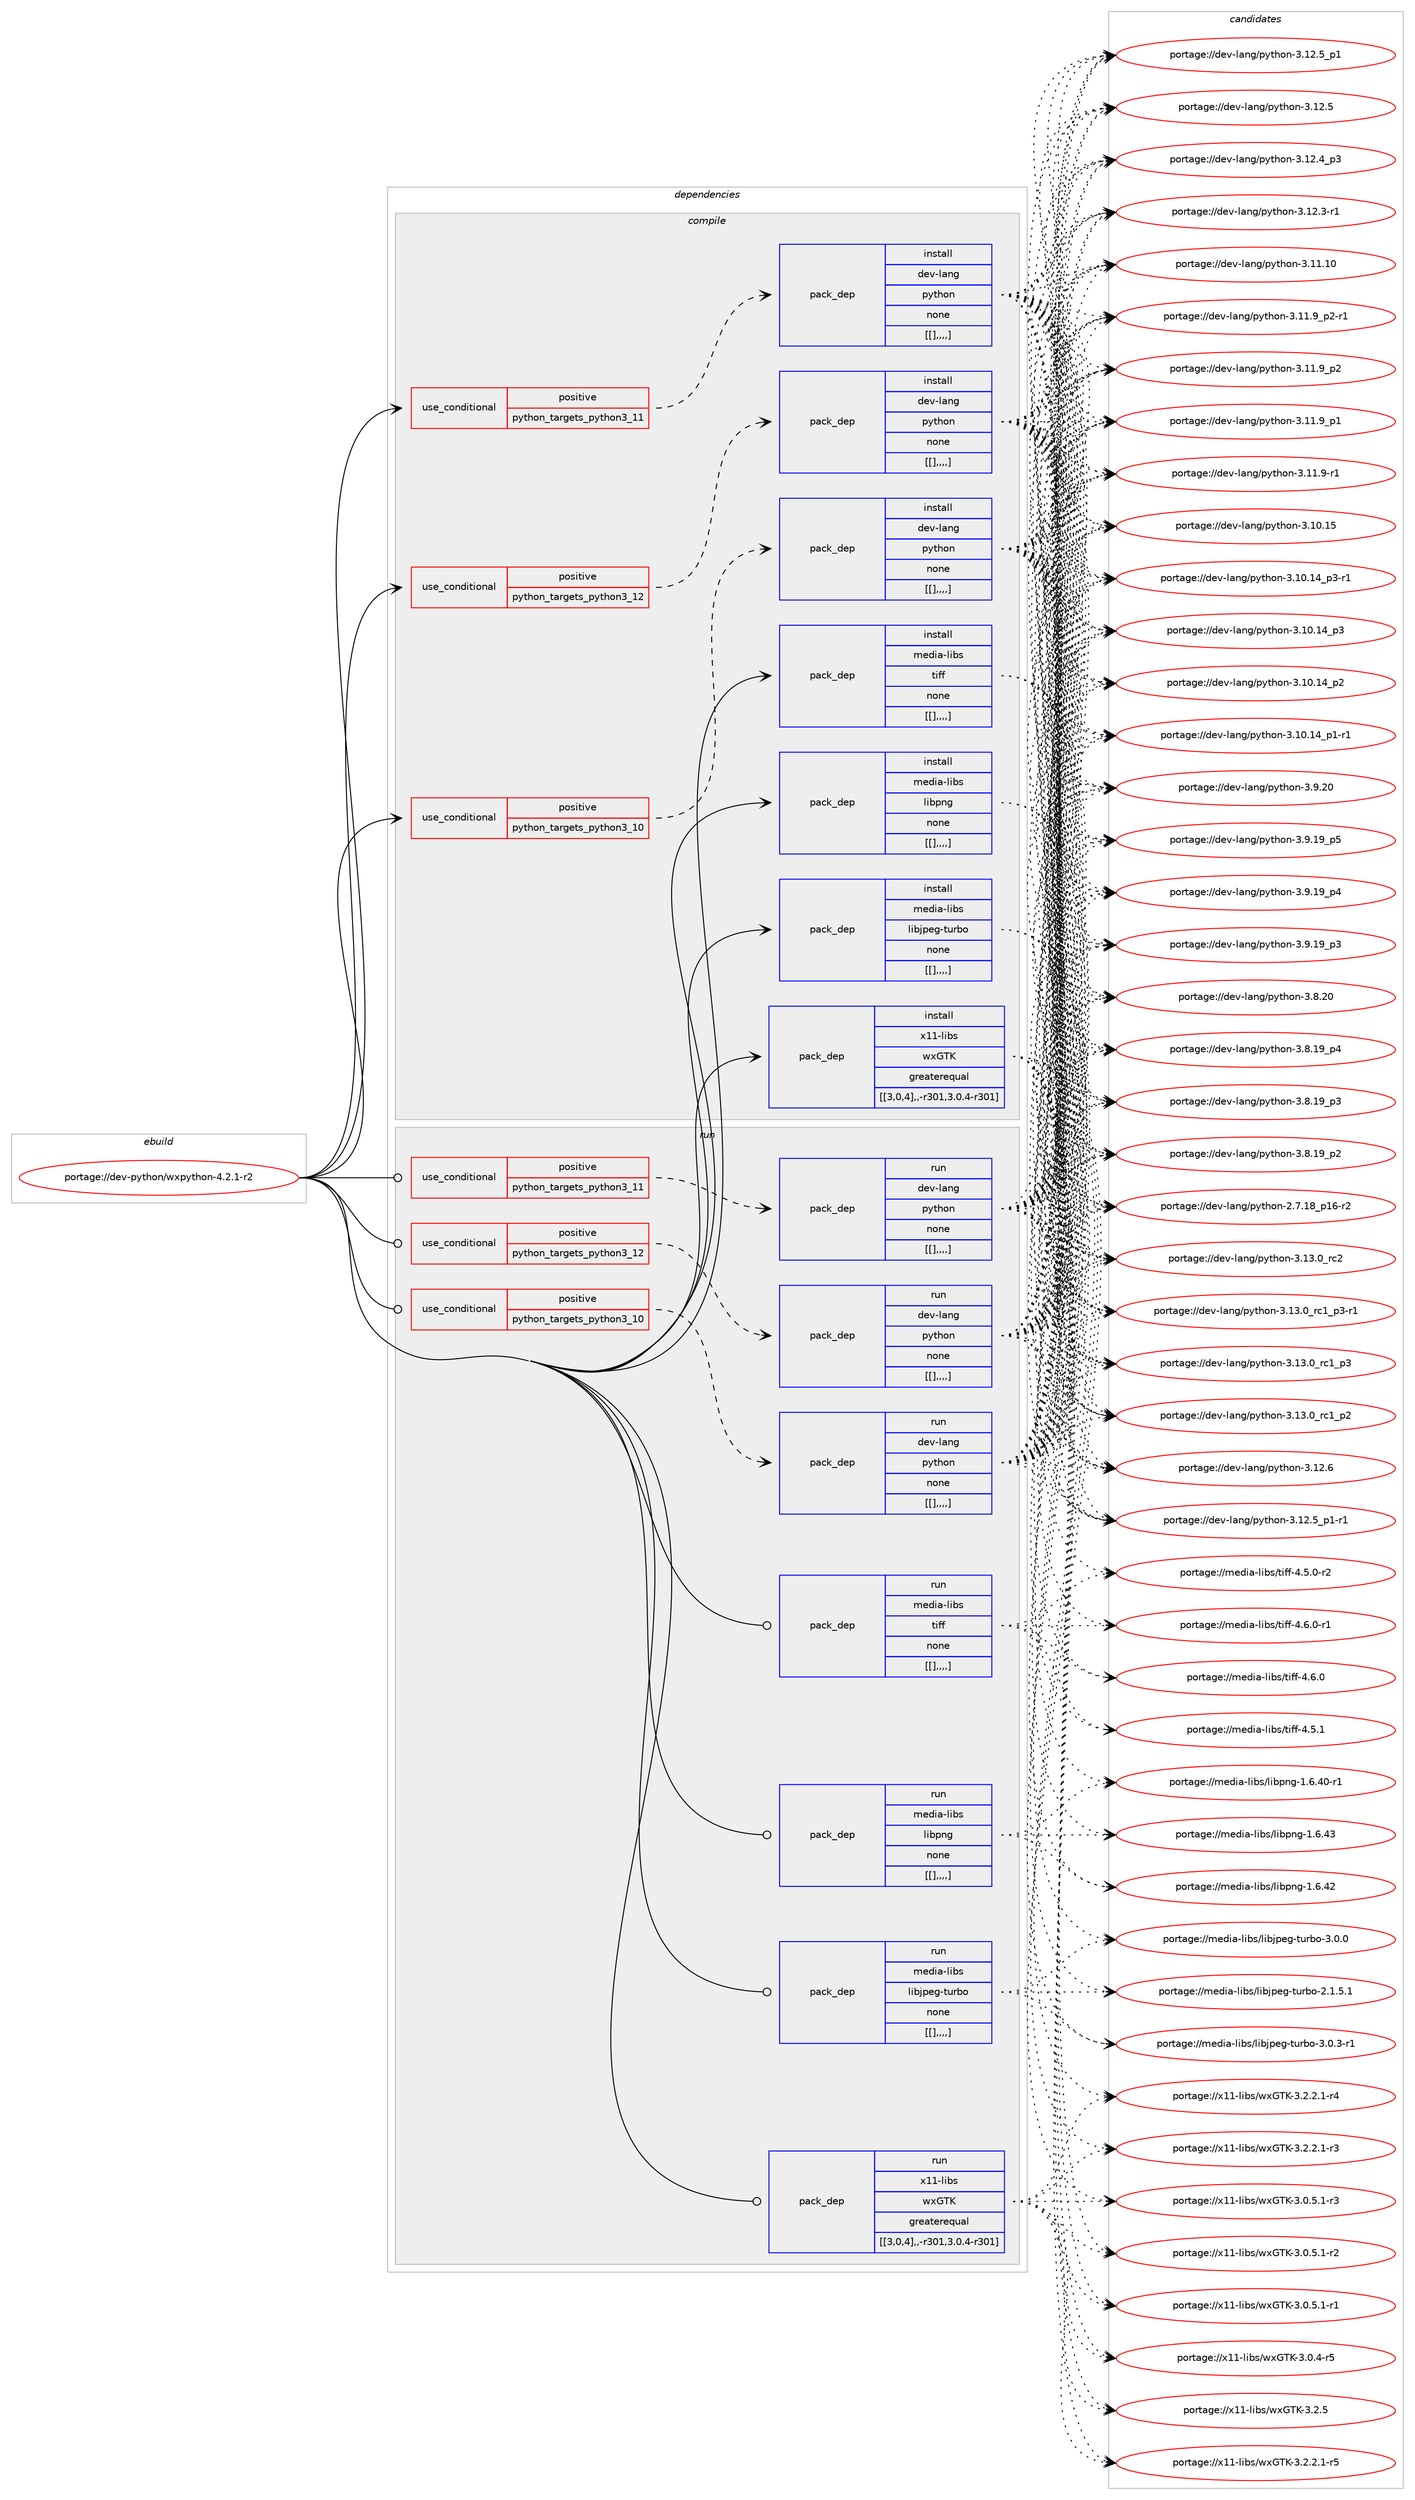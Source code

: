 digraph prolog {

# *************
# Graph options
# *************

newrank=true;
concentrate=true;
compound=true;
graph [rankdir=LR,fontname=Helvetica,fontsize=10,ranksep=1.5];#, ranksep=2.5, nodesep=0.2];
edge  [arrowhead=vee];
node  [fontname=Helvetica,fontsize=10];

# **********
# The ebuild
# **********

subgraph cluster_leftcol {
color=gray;
label=<<i>ebuild</i>>;
id [label="portage://dev-python/wxpython-4.2.1-r2", color=red, width=4, href="../dev-python/wxpython-4.2.1-r2.svg"];
}

# ****************
# The dependencies
# ****************

subgraph cluster_midcol {
color=gray;
label=<<i>dependencies</i>>;
subgraph cluster_compile {
fillcolor="#eeeeee";
style=filled;
label=<<i>compile</i>>;
subgraph cond42341 {
dependency169881 [label=<<TABLE BORDER="0" CELLBORDER="1" CELLSPACING="0" CELLPADDING="4"><TR><TD ROWSPAN="3" CELLPADDING="10">use_conditional</TD></TR><TR><TD>positive</TD></TR><TR><TD>python_targets_python3_10</TD></TR></TABLE>>, shape=none, color=red];
subgraph pack126274 {
dependency169882 [label=<<TABLE BORDER="0" CELLBORDER="1" CELLSPACING="0" CELLPADDING="4" WIDTH="220"><TR><TD ROWSPAN="6" CELLPADDING="30">pack_dep</TD></TR><TR><TD WIDTH="110">install</TD></TR><TR><TD>dev-lang</TD></TR><TR><TD>python</TD></TR><TR><TD>none</TD></TR><TR><TD>[[],,,,]</TD></TR></TABLE>>, shape=none, color=blue];
}
dependency169881:e -> dependency169882:w [weight=20,style="dashed",arrowhead="vee"];
}
id:e -> dependency169881:w [weight=20,style="solid",arrowhead="vee"];
subgraph cond42342 {
dependency169883 [label=<<TABLE BORDER="0" CELLBORDER="1" CELLSPACING="0" CELLPADDING="4"><TR><TD ROWSPAN="3" CELLPADDING="10">use_conditional</TD></TR><TR><TD>positive</TD></TR><TR><TD>python_targets_python3_11</TD></TR></TABLE>>, shape=none, color=red];
subgraph pack126275 {
dependency169884 [label=<<TABLE BORDER="0" CELLBORDER="1" CELLSPACING="0" CELLPADDING="4" WIDTH="220"><TR><TD ROWSPAN="6" CELLPADDING="30">pack_dep</TD></TR><TR><TD WIDTH="110">install</TD></TR><TR><TD>dev-lang</TD></TR><TR><TD>python</TD></TR><TR><TD>none</TD></TR><TR><TD>[[],,,,]</TD></TR></TABLE>>, shape=none, color=blue];
}
dependency169883:e -> dependency169884:w [weight=20,style="dashed",arrowhead="vee"];
}
id:e -> dependency169883:w [weight=20,style="solid",arrowhead="vee"];
subgraph cond42343 {
dependency169885 [label=<<TABLE BORDER="0" CELLBORDER="1" CELLSPACING="0" CELLPADDING="4"><TR><TD ROWSPAN="3" CELLPADDING="10">use_conditional</TD></TR><TR><TD>positive</TD></TR><TR><TD>python_targets_python3_12</TD></TR></TABLE>>, shape=none, color=red];
subgraph pack126276 {
dependency169886 [label=<<TABLE BORDER="0" CELLBORDER="1" CELLSPACING="0" CELLPADDING="4" WIDTH="220"><TR><TD ROWSPAN="6" CELLPADDING="30">pack_dep</TD></TR><TR><TD WIDTH="110">install</TD></TR><TR><TD>dev-lang</TD></TR><TR><TD>python</TD></TR><TR><TD>none</TD></TR><TR><TD>[[],,,,]</TD></TR></TABLE>>, shape=none, color=blue];
}
dependency169885:e -> dependency169886:w [weight=20,style="dashed",arrowhead="vee"];
}
id:e -> dependency169885:w [weight=20,style="solid",arrowhead="vee"];
subgraph pack126277 {
dependency169887 [label=<<TABLE BORDER="0" CELLBORDER="1" CELLSPACING="0" CELLPADDING="4" WIDTH="220"><TR><TD ROWSPAN="6" CELLPADDING="30">pack_dep</TD></TR><TR><TD WIDTH="110">install</TD></TR><TR><TD>media-libs</TD></TR><TR><TD>libjpeg-turbo</TD></TR><TR><TD>none</TD></TR><TR><TD>[[],,,,]</TD></TR></TABLE>>, shape=none, color=blue];
}
id:e -> dependency169887:w [weight=20,style="solid",arrowhead="vee"];
subgraph pack126278 {
dependency169888 [label=<<TABLE BORDER="0" CELLBORDER="1" CELLSPACING="0" CELLPADDING="4" WIDTH="220"><TR><TD ROWSPAN="6" CELLPADDING="30">pack_dep</TD></TR><TR><TD WIDTH="110">install</TD></TR><TR><TD>media-libs</TD></TR><TR><TD>libpng</TD></TR><TR><TD>none</TD></TR><TR><TD>[[],,,,]</TD></TR></TABLE>>, shape=none, color=blue];
}
id:e -> dependency169888:w [weight=20,style="solid",arrowhead="vee"];
subgraph pack126279 {
dependency169889 [label=<<TABLE BORDER="0" CELLBORDER="1" CELLSPACING="0" CELLPADDING="4" WIDTH="220"><TR><TD ROWSPAN="6" CELLPADDING="30">pack_dep</TD></TR><TR><TD WIDTH="110">install</TD></TR><TR><TD>media-libs</TD></TR><TR><TD>tiff</TD></TR><TR><TD>none</TD></TR><TR><TD>[[],,,,]</TD></TR></TABLE>>, shape=none, color=blue];
}
id:e -> dependency169889:w [weight=20,style="solid",arrowhead="vee"];
subgraph pack126280 {
dependency169890 [label=<<TABLE BORDER="0" CELLBORDER="1" CELLSPACING="0" CELLPADDING="4" WIDTH="220"><TR><TD ROWSPAN="6" CELLPADDING="30">pack_dep</TD></TR><TR><TD WIDTH="110">install</TD></TR><TR><TD>x11-libs</TD></TR><TR><TD>wxGTK</TD></TR><TR><TD>greaterequal</TD></TR><TR><TD>[[3,0,4],,-r301,3.0.4-r301]</TD></TR></TABLE>>, shape=none, color=blue];
}
id:e -> dependency169890:w [weight=20,style="solid",arrowhead="vee"];
}
subgraph cluster_compileandrun {
fillcolor="#eeeeee";
style=filled;
label=<<i>compile and run</i>>;
}
subgraph cluster_run {
fillcolor="#eeeeee";
style=filled;
label=<<i>run</i>>;
subgraph cond42344 {
dependency169891 [label=<<TABLE BORDER="0" CELLBORDER="1" CELLSPACING="0" CELLPADDING="4"><TR><TD ROWSPAN="3" CELLPADDING="10">use_conditional</TD></TR><TR><TD>positive</TD></TR><TR><TD>python_targets_python3_10</TD></TR></TABLE>>, shape=none, color=red];
subgraph pack126281 {
dependency169892 [label=<<TABLE BORDER="0" CELLBORDER="1" CELLSPACING="0" CELLPADDING="4" WIDTH="220"><TR><TD ROWSPAN="6" CELLPADDING="30">pack_dep</TD></TR><TR><TD WIDTH="110">run</TD></TR><TR><TD>dev-lang</TD></TR><TR><TD>python</TD></TR><TR><TD>none</TD></TR><TR><TD>[[],,,,]</TD></TR></TABLE>>, shape=none, color=blue];
}
dependency169891:e -> dependency169892:w [weight=20,style="dashed",arrowhead="vee"];
}
id:e -> dependency169891:w [weight=20,style="solid",arrowhead="odot"];
subgraph cond42345 {
dependency169893 [label=<<TABLE BORDER="0" CELLBORDER="1" CELLSPACING="0" CELLPADDING="4"><TR><TD ROWSPAN="3" CELLPADDING="10">use_conditional</TD></TR><TR><TD>positive</TD></TR><TR><TD>python_targets_python3_11</TD></TR></TABLE>>, shape=none, color=red];
subgraph pack126282 {
dependency169894 [label=<<TABLE BORDER="0" CELLBORDER="1" CELLSPACING="0" CELLPADDING="4" WIDTH="220"><TR><TD ROWSPAN="6" CELLPADDING="30">pack_dep</TD></TR><TR><TD WIDTH="110">run</TD></TR><TR><TD>dev-lang</TD></TR><TR><TD>python</TD></TR><TR><TD>none</TD></TR><TR><TD>[[],,,,]</TD></TR></TABLE>>, shape=none, color=blue];
}
dependency169893:e -> dependency169894:w [weight=20,style="dashed",arrowhead="vee"];
}
id:e -> dependency169893:w [weight=20,style="solid",arrowhead="odot"];
subgraph cond42346 {
dependency169895 [label=<<TABLE BORDER="0" CELLBORDER="1" CELLSPACING="0" CELLPADDING="4"><TR><TD ROWSPAN="3" CELLPADDING="10">use_conditional</TD></TR><TR><TD>positive</TD></TR><TR><TD>python_targets_python3_12</TD></TR></TABLE>>, shape=none, color=red];
subgraph pack126283 {
dependency169896 [label=<<TABLE BORDER="0" CELLBORDER="1" CELLSPACING="0" CELLPADDING="4" WIDTH="220"><TR><TD ROWSPAN="6" CELLPADDING="30">pack_dep</TD></TR><TR><TD WIDTH="110">run</TD></TR><TR><TD>dev-lang</TD></TR><TR><TD>python</TD></TR><TR><TD>none</TD></TR><TR><TD>[[],,,,]</TD></TR></TABLE>>, shape=none, color=blue];
}
dependency169895:e -> dependency169896:w [weight=20,style="dashed",arrowhead="vee"];
}
id:e -> dependency169895:w [weight=20,style="solid",arrowhead="odot"];
subgraph pack126284 {
dependency169897 [label=<<TABLE BORDER="0" CELLBORDER="1" CELLSPACING="0" CELLPADDING="4" WIDTH="220"><TR><TD ROWSPAN="6" CELLPADDING="30">pack_dep</TD></TR><TR><TD WIDTH="110">run</TD></TR><TR><TD>media-libs</TD></TR><TR><TD>libjpeg-turbo</TD></TR><TR><TD>none</TD></TR><TR><TD>[[],,,,]</TD></TR></TABLE>>, shape=none, color=blue];
}
id:e -> dependency169897:w [weight=20,style="solid",arrowhead="odot"];
subgraph pack126285 {
dependency169898 [label=<<TABLE BORDER="0" CELLBORDER="1" CELLSPACING="0" CELLPADDING="4" WIDTH="220"><TR><TD ROWSPAN="6" CELLPADDING="30">pack_dep</TD></TR><TR><TD WIDTH="110">run</TD></TR><TR><TD>media-libs</TD></TR><TR><TD>libpng</TD></TR><TR><TD>none</TD></TR><TR><TD>[[],,,,]</TD></TR></TABLE>>, shape=none, color=blue];
}
id:e -> dependency169898:w [weight=20,style="solid",arrowhead="odot"];
subgraph pack126286 {
dependency169899 [label=<<TABLE BORDER="0" CELLBORDER="1" CELLSPACING="0" CELLPADDING="4" WIDTH="220"><TR><TD ROWSPAN="6" CELLPADDING="30">pack_dep</TD></TR><TR><TD WIDTH="110">run</TD></TR><TR><TD>media-libs</TD></TR><TR><TD>tiff</TD></TR><TR><TD>none</TD></TR><TR><TD>[[],,,,]</TD></TR></TABLE>>, shape=none, color=blue];
}
id:e -> dependency169899:w [weight=20,style="solid",arrowhead="odot"];
subgraph pack126287 {
dependency169900 [label=<<TABLE BORDER="0" CELLBORDER="1" CELLSPACING="0" CELLPADDING="4" WIDTH="220"><TR><TD ROWSPAN="6" CELLPADDING="30">pack_dep</TD></TR><TR><TD WIDTH="110">run</TD></TR><TR><TD>x11-libs</TD></TR><TR><TD>wxGTK</TD></TR><TR><TD>greaterequal</TD></TR><TR><TD>[[3,0,4],,-r301,3.0.4-r301]</TD></TR></TABLE>>, shape=none, color=blue];
}
id:e -> dependency169900:w [weight=20,style="solid",arrowhead="odot"];
}
}

# **************
# The candidates
# **************

subgraph cluster_choices {
rank=same;
color=gray;
label=<<i>candidates</i>>;

subgraph choice126274 {
color=black;
nodesep=1;
choice10010111845108971101034711212111610411111045514649514648951149950 [label="portage://dev-lang/python-3.13.0_rc2", color=red, width=4,href="../dev-lang/python-3.13.0_rc2.svg"];
choice1001011184510897110103471121211161041111104551464951464895114994995112514511449 [label="portage://dev-lang/python-3.13.0_rc1_p3-r1", color=red, width=4,href="../dev-lang/python-3.13.0_rc1_p3-r1.svg"];
choice100101118451089711010347112121116104111110455146495146489511499499511251 [label="portage://dev-lang/python-3.13.0_rc1_p3", color=red, width=4,href="../dev-lang/python-3.13.0_rc1_p3.svg"];
choice100101118451089711010347112121116104111110455146495146489511499499511250 [label="portage://dev-lang/python-3.13.0_rc1_p2", color=red, width=4,href="../dev-lang/python-3.13.0_rc1_p2.svg"];
choice10010111845108971101034711212111610411111045514649504654 [label="portage://dev-lang/python-3.12.6", color=red, width=4,href="../dev-lang/python-3.12.6.svg"];
choice1001011184510897110103471121211161041111104551464950465395112494511449 [label="portage://dev-lang/python-3.12.5_p1-r1", color=red, width=4,href="../dev-lang/python-3.12.5_p1-r1.svg"];
choice100101118451089711010347112121116104111110455146495046539511249 [label="portage://dev-lang/python-3.12.5_p1", color=red, width=4,href="../dev-lang/python-3.12.5_p1.svg"];
choice10010111845108971101034711212111610411111045514649504653 [label="portage://dev-lang/python-3.12.5", color=red, width=4,href="../dev-lang/python-3.12.5.svg"];
choice100101118451089711010347112121116104111110455146495046529511251 [label="portage://dev-lang/python-3.12.4_p3", color=red, width=4,href="../dev-lang/python-3.12.4_p3.svg"];
choice100101118451089711010347112121116104111110455146495046514511449 [label="portage://dev-lang/python-3.12.3-r1", color=red, width=4,href="../dev-lang/python-3.12.3-r1.svg"];
choice1001011184510897110103471121211161041111104551464949464948 [label="portage://dev-lang/python-3.11.10", color=red, width=4,href="../dev-lang/python-3.11.10.svg"];
choice1001011184510897110103471121211161041111104551464949465795112504511449 [label="portage://dev-lang/python-3.11.9_p2-r1", color=red, width=4,href="../dev-lang/python-3.11.9_p2-r1.svg"];
choice100101118451089711010347112121116104111110455146494946579511250 [label="portage://dev-lang/python-3.11.9_p2", color=red, width=4,href="../dev-lang/python-3.11.9_p2.svg"];
choice100101118451089711010347112121116104111110455146494946579511249 [label="portage://dev-lang/python-3.11.9_p1", color=red, width=4,href="../dev-lang/python-3.11.9_p1.svg"];
choice100101118451089711010347112121116104111110455146494946574511449 [label="portage://dev-lang/python-3.11.9-r1", color=red, width=4,href="../dev-lang/python-3.11.9-r1.svg"];
choice1001011184510897110103471121211161041111104551464948464953 [label="portage://dev-lang/python-3.10.15", color=red, width=4,href="../dev-lang/python-3.10.15.svg"];
choice100101118451089711010347112121116104111110455146494846495295112514511449 [label="portage://dev-lang/python-3.10.14_p3-r1", color=red, width=4,href="../dev-lang/python-3.10.14_p3-r1.svg"];
choice10010111845108971101034711212111610411111045514649484649529511251 [label="portage://dev-lang/python-3.10.14_p3", color=red, width=4,href="../dev-lang/python-3.10.14_p3.svg"];
choice10010111845108971101034711212111610411111045514649484649529511250 [label="portage://dev-lang/python-3.10.14_p2", color=red, width=4,href="../dev-lang/python-3.10.14_p2.svg"];
choice100101118451089711010347112121116104111110455146494846495295112494511449 [label="portage://dev-lang/python-3.10.14_p1-r1", color=red, width=4,href="../dev-lang/python-3.10.14_p1-r1.svg"];
choice10010111845108971101034711212111610411111045514657465048 [label="portage://dev-lang/python-3.9.20", color=red, width=4,href="../dev-lang/python-3.9.20.svg"];
choice100101118451089711010347112121116104111110455146574649579511253 [label="portage://dev-lang/python-3.9.19_p5", color=red, width=4,href="../dev-lang/python-3.9.19_p5.svg"];
choice100101118451089711010347112121116104111110455146574649579511252 [label="portage://dev-lang/python-3.9.19_p4", color=red, width=4,href="../dev-lang/python-3.9.19_p4.svg"];
choice100101118451089711010347112121116104111110455146574649579511251 [label="portage://dev-lang/python-3.9.19_p3", color=red, width=4,href="../dev-lang/python-3.9.19_p3.svg"];
choice10010111845108971101034711212111610411111045514656465048 [label="portage://dev-lang/python-3.8.20", color=red, width=4,href="../dev-lang/python-3.8.20.svg"];
choice100101118451089711010347112121116104111110455146564649579511252 [label="portage://dev-lang/python-3.8.19_p4", color=red, width=4,href="../dev-lang/python-3.8.19_p4.svg"];
choice100101118451089711010347112121116104111110455146564649579511251 [label="portage://dev-lang/python-3.8.19_p3", color=red, width=4,href="../dev-lang/python-3.8.19_p3.svg"];
choice100101118451089711010347112121116104111110455146564649579511250 [label="portage://dev-lang/python-3.8.19_p2", color=red, width=4,href="../dev-lang/python-3.8.19_p2.svg"];
choice100101118451089711010347112121116104111110455046554649569511249544511450 [label="portage://dev-lang/python-2.7.18_p16-r2", color=red, width=4,href="../dev-lang/python-2.7.18_p16-r2.svg"];
dependency169882:e -> choice10010111845108971101034711212111610411111045514649514648951149950:w [style=dotted,weight="100"];
dependency169882:e -> choice1001011184510897110103471121211161041111104551464951464895114994995112514511449:w [style=dotted,weight="100"];
dependency169882:e -> choice100101118451089711010347112121116104111110455146495146489511499499511251:w [style=dotted,weight="100"];
dependency169882:e -> choice100101118451089711010347112121116104111110455146495146489511499499511250:w [style=dotted,weight="100"];
dependency169882:e -> choice10010111845108971101034711212111610411111045514649504654:w [style=dotted,weight="100"];
dependency169882:e -> choice1001011184510897110103471121211161041111104551464950465395112494511449:w [style=dotted,weight="100"];
dependency169882:e -> choice100101118451089711010347112121116104111110455146495046539511249:w [style=dotted,weight="100"];
dependency169882:e -> choice10010111845108971101034711212111610411111045514649504653:w [style=dotted,weight="100"];
dependency169882:e -> choice100101118451089711010347112121116104111110455146495046529511251:w [style=dotted,weight="100"];
dependency169882:e -> choice100101118451089711010347112121116104111110455146495046514511449:w [style=dotted,weight="100"];
dependency169882:e -> choice1001011184510897110103471121211161041111104551464949464948:w [style=dotted,weight="100"];
dependency169882:e -> choice1001011184510897110103471121211161041111104551464949465795112504511449:w [style=dotted,weight="100"];
dependency169882:e -> choice100101118451089711010347112121116104111110455146494946579511250:w [style=dotted,weight="100"];
dependency169882:e -> choice100101118451089711010347112121116104111110455146494946579511249:w [style=dotted,weight="100"];
dependency169882:e -> choice100101118451089711010347112121116104111110455146494946574511449:w [style=dotted,weight="100"];
dependency169882:e -> choice1001011184510897110103471121211161041111104551464948464953:w [style=dotted,weight="100"];
dependency169882:e -> choice100101118451089711010347112121116104111110455146494846495295112514511449:w [style=dotted,weight="100"];
dependency169882:e -> choice10010111845108971101034711212111610411111045514649484649529511251:w [style=dotted,weight="100"];
dependency169882:e -> choice10010111845108971101034711212111610411111045514649484649529511250:w [style=dotted,weight="100"];
dependency169882:e -> choice100101118451089711010347112121116104111110455146494846495295112494511449:w [style=dotted,weight="100"];
dependency169882:e -> choice10010111845108971101034711212111610411111045514657465048:w [style=dotted,weight="100"];
dependency169882:e -> choice100101118451089711010347112121116104111110455146574649579511253:w [style=dotted,weight="100"];
dependency169882:e -> choice100101118451089711010347112121116104111110455146574649579511252:w [style=dotted,weight="100"];
dependency169882:e -> choice100101118451089711010347112121116104111110455146574649579511251:w [style=dotted,weight="100"];
dependency169882:e -> choice10010111845108971101034711212111610411111045514656465048:w [style=dotted,weight="100"];
dependency169882:e -> choice100101118451089711010347112121116104111110455146564649579511252:w [style=dotted,weight="100"];
dependency169882:e -> choice100101118451089711010347112121116104111110455146564649579511251:w [style=dotted,weight="100"];
dependency169882:e -> choice100101118451089711010347112121116104111110455146564649579511250:w [style=dotted,weight="100"];
dependency169882:e -> choice100101118451089711010347112121116104111110455046554649569511249544511450:w [style=dotted,weight="100"];
}
subgraph choice126275 {
color=black;
nodesep=1;
choice10010111845108971101034711212111610411111045514649514648951149950 [label="portage://dev-lang/python-3.13.0_rc2", color=red, width=4,href="../dev-lang/python-3.13.0_rc2.svg"];
choice1001011184510897110103471121211161041111104551464951464895114994995112514511449 [label="portage://dev-lang/python-3.13.0_rc1_p3-r1", color=red, width=4,href="../dev-lang/python-3.13.0_rc1_p3-r1.svg"];
choice100101118451089711010347112121116104111110455146495146489511499499511251 [label="portage://dev-lang/python-3.13.0_rc1_p3", color=red, width=4,href="../dev-lang/python-3.13.0_rc1_p3.svg"];
choice100101118451089711010347112121116104111110455146495146489511499499511250 [label="portage://dev-lang/python-3.13.0_rc1_p2", color=red, width=4,href="../dev-lang/python-3.13.0_rc1_p2.svg"];
choice10010111845108971101034711212111610411111045514649504654 [label="portage://dev-lang/python-3.12.6", color=red, width=4,href="../dev-lang/python-3.12.6.svg"];
choice1001011184510897110103471121211161041111104551464950465395112494511449 [label="portage://dev-lang/python-3.12.5_p1-r1", color=red, width=4,href="../dev-lang/python-3.12.5_p1-r1.svg"];
choice100101118451089711010347112121116104111110455146495046539511249 [label="portage://dev-lang/python-3.12.5_p1", color=red, width=4,href="../dev-lang/python-3.12.5_p1.svg"];
choice10010111845108971101034711212111610411111045514649504653 [label="portage://dev-lang/python-3.12.5", color=red, width=4,href="../dev-lang/python-3.12.5.svg"];
choice100101118451089711010347112121116104111110455146495046529511251 [label="portage://dev-lang/python-3.12.4_p3", color=red, width=4,href="../dev-lang/python-3.12.4_p3.svg"];
choice100101118451089711010347112121116104111110455146495046514511449 [label="portage://dev-lang/python-3.12.3-r1", color=red, width=4,href="../dev-lang/python-3.12.3-r1.svg"];
choice1001011184510897110103471121211161041111104551464949464948 [label="portage://dev-lang/python-3.11.10", color=red, width=4,href="../dev-lang/python-3.11.10.svg"];
choice1001011184510897110103471121211161041111104551464949465795112504511449 [label="portage://dev-lang/python-3.11.9_p2-r1", color=red, width=4,href="../dev-lang/python-3.11.9_p2-r1.svg"];
choice100101118451089711010347112121116104111110455146494946579511250 [label="portage://dev-lang/python-3.11.9_p2", color=red, width=4,href="../dev-lang/python-3.11.9_p2.svg"];
choice100101118451089711010347112121116104111110455146494946579511249 [label="portage://dev-lang/python-3.11.9_p1", color=red, width=4,href="../dev-lang/python-3.11.9_p1.svg"];
choice100101118451089711010347112121116104111110455146494946574511449 [label="portage://dev-lang/python-3.11.9-r1", color=red, width=4,href="../dev-lang/python-3.11.9-r1.svg"];
choice1001011184510897110103471121211161041111104551464948464953 [label="portage://dev-lang/python-3.10.15", color=red, width=4,href="../dev-lang/python-3.10.15.svg"];
choice100101118451089711010347112121116104111110455146494846495295112514511449 [label="portage://dev-lang/python-3.10.14_p3-r1", color=red, width=4,href="../dev-lang/python-3.10.14_p3-r1.svg"];
choice10010111845108971101034711212111610411111045514649484649529511251 [label="portage://dev-lang/python-3.10.14_p3", color=red, width=4,href="../dev-lang/python-3.10.14_p3.svg"];
choice10010111845108971101034711212111610411111045514649484649529511250 [label="portage://dev-lang/python-3.10.14_p2", color=red, width=4,href="../dev-lang/python-3.10.14_p2.svg"];
choice100101118451089711010347112121116104111110455146494846495295112494511449 [label="portage://dev-lang/python-3.10.14_p1-r1", color=red, width=4,href="../dev-lang/python-3.10.14_p1-r1.svg"];
choice10010111845108971101034711212111610411111045514657465048 [label="portage://dev-lang/python-3.9.20", color=red, width=4,href="../dev-lang/python-3.9.20.svg"];
choice100101118451089711010347112121116104111110455146574649579511253 [label="portage://dev-lang/python-3.9.19_p5", color=red, width=4,href="../dev-lang/python-3.9.19_p5.svg"];
choice100101118451089711010347112121116104111110455146574649579511252 [label="portage://dev-lang/python-3.9.19_p4", color=red, width=4,href="../dev-lang/python-3.9.19_p4.svg"];
choice100101118451089711010347112121116104111110455146574649579511251 [label="portage://dev-lang/python-3.9.19_p3", color=red, width=4,href="../dev-lang/python-3.9.19_p3.svg"];
choice10010111845108971101034711212111610411111045514656465048 [label="portage://dev-lang/python-3.8.20", color=red, width=4,href="../dev-lang/python-3.8.20.svg"];
choice100101118451089711010347112121116104111110455146564649579511252 [label="portage://dev-lang/python-3.8.19_p4", color=red, width=4,href="../dev-lang/python-3.8.19_p4.svg"];
choice100101118451089711010347112121116104111110455146564649579511251 [label="portage://dev-lang/python-3.8.19_p3", color=red, width=4,href="../dev-lang/python-3.8.19_p3.svg"];
choice100101118451089711010347112121116104111110455146564649579511250 [label="portage://dev-lang/python-3.8.19_p2", color=red, width=4,href="../dev-lang/python-3.8.19_p2.svg"];
choice100101118451089711010347112121116104111110455046554649569511249544511450 [label="portage://dev-lang/python-2.7.18_p16-r2", color=red, width=4,href="../dev-lang/python-2.7.18_p16-r2.svg"];
dependency169884:e -> choice10010111845108971101034711212111610411111045514649514648951149950:w [style=dotted,weight="100"];
dependency169884:e -> choice1001011184510897110103471121211161041111104551464951464895114994995112514511449:w [style=dotted,weight="100"];
dependency169884:e -> choice100101118451089711010347112121116104111110455146495146489511499499511251:w [style=dotted,weight="100"];
dependency169884:e -> choice100101118451089711010347112121116104111110455146495146489511499499511250:w [style=dotted,weight="100"];
dependency169884:e -> choice10010111845108971101034711212111610411111045514649504654:w [style=dotted,weight="100"];
dependency169884:e -> choice1001011184510897110103471121211161041111104551464950465395112494511449:w [style=dotted,weight="100"];
dependency169884:e -> choice100101118451089711010347112121116104111110455146495046539511249:w [style=dotted,weight="100"];
dependency169884:e -> choice10010111845108971101034711212111610411111045514649504653:w [style=dotted,weight="100"];
dependency169884:e -> choice100101118451089711010347112121116104111110455146495046529511251:w [style=dotted,weight="100"];
dependency169884:e -> choice100101118451089711010347112121116104111110455146495046514511449:w [style=dotted,weight="100"];
dependency169884:e -> choice1001011184510897110103471121211161041111104551464949464948:w [style=dotted,weight="100"];
dependency169884:e -> choice1001011184510897110103471121211161041111104551464949465795112504511449:w [style=dotted,weight="100"];
dependency169884:e -> choice100101118451089711010347112121116104111110455146494946579511250:w [style=dotted,weight="100"];
dependency169884:e -> choice100101118451089711010347112121116104111110455146494946579511249:w [style=dotted,weight="100"];
dependency169884:e -> choice100101118451089711010347112121116104111110455146494946574511449:w [style=dotted,weight="100"];
dependency169884:e -> choice1001011184510897110103471121211161041111104551464948464953:w [style=dotted,weight="100"];
dependency169884:e -> choice100101118451089711010347112121116104111110455146494846495295112514511449:w [style=dotted,weight="100"];
dependency169884:e -> choice10010111845108971101034711212111610411111045514649484649529511251:w [style=dotted,weight="100"];
dependency169884:e -> choice10010111845108971101034711212111610411111045514649484649529511250:w [style=dotted,weight="100"];
dependency169884:e -> choice100101118451089711010347112121116104111110455146494846495295112494511449:w [style=dotted,weight="100"];
dependency169884:e -> choice10010111845108971101034711212111610411111045514657465048:w [style=dotted,weight="100"];
dependency169884:e -> choice100101118451089711010347112121116104111110455146574649579511253:w [style=dotted,weight="100"];
dependency169884:e -> choice100101118451089711010347112121116104111110455146574649579511252:w [style=dotted,weight="100"];
dependency169884:e -> choice100101118451089711010347112121116104111110455146574649579511251:w [style=dotted,weight="100"];
dependency169884:e -> choice10010111845108971101034711212111610411111045514656465048:w [style=dotted,weight="100"];
dependency169884:e -> choice100101118451089711010347112121116104111110455146564649579511252:w [style=dotted,weight="100"];
dependency169884:e -> choice100101118451089711010347112121116104111110455146564649579511251:w [style=dotted,weight="100"];
dependency169884:e -> choice100101118451089711010347112121116104111110455146564649579511250:w [style=dotted,weight="100"];
dependency169884:e -> choice100101118451089711010347112121116104111110455046554649569511249544511450:w [style=dotted,weight="100"];
}
subgraph choice126276 {
color=black;
nodesep=1;
choice10010111845108971101034711212111610411111045514649514648951149950 [label="portage://dev-lang/python-3.13.0_rc2", color=red, width=4,href="../dev-lang/python-3.13.0_rc2.svg"];
choice1001011184510897110103471121211161041111104551464951464895114994995112514511449 [label="portage://dev-lang/python-3.13.0_rc1_p3-r1", color=red, width=4,href="../dev-lang/python-3.13.0_rc1_p3-r1.svg"];
choice100101118451089711010347112121116104111110455146495146489511499499511251 [label="portage://dev-lang/python-3.13.0_rc1_p3", color=red, width=4,href="../dev-lang/python-3.13.0_rc1_p3.svg"];
choice100101118451089711010347112121116104111110455146495146489511499499511250 [label="portage://dev-lang/python-3.13.0_rc1_p2", color=red, width=4,href="../dev-lang/python-3.13.0_rc1_p2.svg"];
choice10010111845108971101034711212111610411111045514649504654 [label="portage://dev-lang/python-3.12.6", color=red, width=4,href="../dev-lang/python-3.12.6.svg"];
choice1001011184510897110103471121211161041111104551464950465395112494511449 [label="portage://dev-lang/python-3.12.5_p1-r1", color=red, width=4,href="../dev-lang/python-3.12.5_p1-r1.svg"];
choice100101118451089711010347112121116104111110455146495046539511249 [label="portage://dev-lang/python-3.12.5_p1", color=red, width=4,href="../dev-lang/python-3.12.5_p1.svg"];
choice10010111845108971101034711212111610411111045514649504653 [label="portage://dev-lang/python-3.12.5", color=red, width=4,href="../dev-lang/python-3.12.5.svg"];
choice100101118451089711010347112121116104111110455146495046529511251 [label="portage://dev-lang/python-3.12.4_p3", color=red, width=4,href="../dev-lang/python-3.12.4_p3.svg"];
choice100101118451089711010347112121116104111110455146495046514511449 [label="portage://dev-lang/python-3.12.3-r1", color=red, width=4,href="../dev-lang/python-3.12.3-r1.svg"];
choice1001011184510897110103471121211161041111104551464949464948 [label="portage://dev-lang/python-3.11.10", color=red, width=4,href="../dev-lang/python-3.11.10.svg"];
choice1001011184510897110103471121211161041111104551464949465795112504511449 [label="portage://dev-lang/python-3.11.9_p2-r1", color=red, width=4,href="../dev-lang/python-3.11.9_p2-r1.svg"];
choice100101118451089711010347112121116104111110455146494946579511250 [label="portage://dev-lang/python-3.11.9_p2", color=red, width=4,href="../dev-lang/python-3.11.9_p2.svg"];
choice100101118451089711010347112121116104111110455146494946579511249 [label="portage://dev-lang/python-3.11.9_p1", color=red, width=4,href="../dev-lang/python-3.11.9_p1.svg"];
choice100101118451089711010347112121116104111110455146494946574511449 [label="portage://dev-lang/python-3.11.9-r1", color=red, width=4,href="../dev-lang/python-3.11.9-r1.svg"];
choice1001011184510897110103471121211161041111104551464948464953 [label="portage://dev-lang/python-3.10.15", color=red, width=4,href="../dev-lang/python-3.10.15.svg"];
choice100101118451089711010347112121116104111110455146494846495295112514511449 [label="portage://dev-lang/python-3.10.14_p3-r1", color=red, width=4,href="../dev-lang/python-3.10.14_p3-r1.svg"];
choice10010111845108971101034711212111610411111045514649484649529511251 [label="portage://dev-lang/python-3.10.14_p3", color=red, width=4,href="../dev-lang/python-3.10.14_p3.svg"];
choice10010111845108971101034711212111610411111045514649484649529511250 [label="portage://dev-lang/python-3.10.14_p2", color=red, width=4,href="../dev-lang/python-3.10.14_p2.svg"];
choice100101118451089711010347112121116104111110455146494846495295112494511449 [label="portage://dev-lang/python-3.10.14_p1-r1", color=red, width=4,href="../dev-lang/python-3.10.14_p1-r1.svg"];
choice10010111845108971101034711212111610411111045514657465048 [label="portage://dev-lang/python-3.9.20", color=red, width=4,href="../dev-lang/python-3.9.20.svg"];
choice100101118451089711010347112121116104111110455146574649579511253 [label="portage://dev-lang/python-3.9.19_p5", color=red, width=4,href="../dev-lang/python-3.9.19_p5.svg"];
choice100101118451089711010347112121116104111110455146574649579511252 [label="portage://dev-lang/python-3.9.19_p4", color=red, width=4,href="../dev-lang/python-3.9.19_p4.svg"];
choice100101118451089711010347112121116104111110455146574649579511251 [label="portage://dev-lang/python-3.9.19_p3", color=red, width=4,href="../dev-lang/python-3.9.19_p3.svg"];
choice10010111845108971101034711212111610411111045514656465048 [label="portage://dev-lang/python-3.8.20", color=red, width=4,href="../dev-lang/python-3.8.20.svg"];
choice100101118451089711010347112121116104111110455146564649579511252 [label="portage://dev-lang/python-3.8.19_p4", color=red, width=4,href="../dev-lang/python-3.8.19_p4.svg"];
choice100101118451089711010347112121116104111110455146564649579511251 [label="portage://dev-lang/python-3.8.19_p3", color=red, width=4,href="../dev-lang/python-3.8.19_p3.svg"];
choice100101118451089711010347112121116104111110455146564649579511250 [label="portage://dev-lang/python-3.8.19_p2", color=red, width=4,href="../dev-lang/python-3.8.19_p2.svg"];
choice100101118451089711010347112121116104111110455046554649569511249544511450 [label="portage://dev-lang/python-2.7.18_p16-r2", color=red, width=4,href="../dev-lang/python-2.7.18_p16-r2.svg"];
dependency169886:e -> choice10010111845108971101034711212111610411111045514649514648951149950:w [style=dotted,weight="100"];
dependency169886:e -> choice1001011184510897110103471121211161041111104551464951464895114994995112514511449:w [style=dotted,weight="100"];
dependency169886:e -> choice100101118451089711010347112121116104111110455146495146489511499499511251:w [style=dotted,weight="100"];
dependency169886:e -> choice100101118451089711010347112121116104111110455146495146489511499499511250:w [style=dotted,weight="100"];
dependency169886:e -> choice10010111845108971101034711212111610411111045514649504654:w [style=dotted,weight="100"];
dependency169886:e -> choice1001011184510897110103471121211161041111104551464950465395112494511449:w [style=dotted,weight="100"];
dependency169886:e -> choice100101118451089711010347112121116104111110455146495046539511249:w [style=dotted,weight="100"];
dependency169886:e -> choice10010111845108971101034711212111610411111045514649504653:w [style=dotted,weight="100"];
dependency169886:e -> choice100101118451089711010347112121116104111110455146495046529511251:w [style=dotted,weight="100"];
dependency169886:e -> choice100101118451089711010347112121116104111110455146495046514511449:w [style=dotted,weight="100"];
dependency169886:e -> choice1001011184510897110103471121211161041111104551464949464948:w [style=dotted,weight="100"];
dependency169886:e -> choice1001011184510897110103471121211161041111104551464949465795112504511449:w [style=dotted,weight="100"];
dependency169886:e -> choice100101118451089711010347112121116104111110455146494946579511250:w [style=dotted,weight="100"];
dependency169886:e -> choice100101118451089711010347112121116104111110455146494946579511249:w [style=dotted,weight="100"];
dependency169886:e -> choice100101118451089711010347112121116104111110455146494946574511449:w [style=dotted,weight="100"];
dependency169886:e -> choice1001011184510897110103471121211161041111104551464948464953:w [style=dotted,weight="100"];
dependency169886:e -> choice100101118451089711010347112121116104111110455146494846495295112514511449:w [style=dotted,weight="100"];
dependency169886:e -> choice10010111845108971101034711212111610411111045514649484649529511251:w [style=dotted,weight="100"];
dependency169886:e -> choice10010111845108971101034711212111610411111045514649484649529511250:w [style=dotted,weight="100"];
dependency169886:e -> choice100101118451089711010347112121116104111110455146494846495295112494511449:w [style=dotted,weight="100"];
dependency169886:e -> choice10010111845108971101034711212111610411111045514657465048:w [style=dotted,weight="100"];
dependency169886:e -> choice100101118451089711010347112121116104111110455146574649579511253:w [style=dotted,weight="100"];
dependency169886:e -> choice100101118451089711010347112121116104111110455146574649579511252:w [style=dotted,weight="100"];
dependency169886:e -> choice100101118451089711010347112121116104111110455146574649579511251:w [style=dotted,weight="100"];
dependency169886:e -> choice10010111845108971101034711212111610411111045514656465048:w [style=dotted,weight="100"];
dependency169886:e -> choice100101118451089711010347112121116104111110455146564649579511252:w [style=dotted,weight="100"];
dependency169886:e -> choice100101118451089711010347112121116104111110455146564649579511251:w [style=dotted,weight="100"];
dependency169886:e -> choice100101118451089711010347112121116104111110455146564649579511250:w [style=dotted,weight="100"];
dependency169886:e -> choice100101118451089711010347112121116104111110455046554649569511249544511450:w [style=dotted,weight="100"];
}
subgraph choice126277 {
color=black;
nodesep=1;
choice109101100105974510810598115471081059810611210110345116117114981114551464846514511449 [label="portage://media-libs/libjpeg-turbo-3.0.3-r1", color=red, width=4,href="../media-libs/libjpeg-turbo-3.0.3-r1.svg"];
choice10910110010597451081059811547108105981061121011034511611711498111455146484648 [label="portage://media-libs/libjpeg-turbo-3.0.0", color=red, width=4,href="../media-libs/libjpeg-turbo-3.0.0.svg"];
choice109101100105974510810598115471081059810611210110345116117114981114550464946534649 [label="portage://media-libs/libjpeg-turbo-2.1.5.1", color=red, width=4,href="../media-libs/libjpeg-turbo-2.1.5.1.svg"];
dependency169887:e -> choice109101100105974510810598115471081059810611210110345116117114981114551464846514511449:w [style=dotted,weight="100"];
dependency169887:e -> choice10910110010597451081059811547108105981061121011034511611711498111455146484648:w [style=dotted,weight="100"];
dependency169887:e -> choice109101100105974510810598115471081059810611210110345116117114981114550464946534649:w [style=dotted,weight="100"];
}
subgraph choice126278 {
color=black;
nodesep=1;
choice109101100105974510810598115471081059811211010345494654465251 [label="portage://media-libs/libpng-1.6.43", color=red, width=4,href="../media-libs/libpng-1.6.43.svg"];
choice109101100105974510810598115471081059811211010345494654465250 [label="portage://media-libs/libpng-1.6.42", color=red, width=4,href="../media-libs/libpng-1.6.42.svg"];
choice1091011001059745108105981154710810598112110103454946544652484511449 [label="portage://media-libs/libpng-1.6.40-r1", color=red, width=4,href="../media-libs/libpng-1.6.40-r1.svg"];
dependency169888:e -> choice109101100105974510810598115471081059811211010345494654465251:w [style=dotted,weight="100"];
dependency169888:e -> choice109101100105974510810598115471081059811211010345494654465250:w [style=dotted,weight="100"];
dependency169888:e -> choice1091011001059745108105981154710810598112110103454946544652484511449:w [style=dotted,weight="100"];
}
subgraph choice126279 {
color=black;
nodesep=1;
choice109101100105974510810598115471161051021024552465446484511449 [label="portage://media-libs/tiff-4.6.0-r1", color=red, width=4,href="../media-libs/tiff-4.6.0-r1.svg"];
choice10910110010597451081059811547116105102102455246544648 [label="portage://media-libs/tiff-4.6.0", color=red, width=4,href="../media-libs/tiff-4.6.0.svg"];
choice10910110010597451081059811547116105102102455246534649 [label="portage://media-libs/tiff-4.5.1", color=red, width=4,href="../media-libs/tiff-4.5.1.svg"];
choice109101100105974510810598115471161051021024552465346484511450 [label="portage://media-libs/tiff-4.5.0-r2", color=red, width=4,href="../media-libs/tiff-4.5.0-r2.svg"];
dependency169889:e -> choice109101100105974510810598115471161051021024552465446484511449:w [style=dotted,weight="100"];
dependency169889:e -> choice10910110010597451081059811547116105102102455246544648:w [style=dotted,weight="100"];
dependency169889:e -> choice10910110010597451081059811547116105102102455246534649:w [style=dotted,weight="100"];
dependency169889:e -> choice109101100105974510810598115471161051021024552465346484511450:w [style=dotted,weight="100"];
}
subgraph choice126280 {
color=black;
nodesep=1;
choice1204949451081059811547119120718475455146504653 [label="portage://x11-libs/wxGTK-3.2.5", color=red, width=4,href="../x11-libs/wxGTK-3.2.5.svg"];
choice120494945108105981154711912071847545514650465046494511453 [label="portage://x11-libs/wxGTK-3.2.2.1-r5", color=red, width=4,href="../x11-libs/wxGTK-3.2.2.1-r5.svg"];
choice120494945108105981154711912071847545514650465046494511452 [label="portage://x11-libs/wxGTK-3.2.2.1-r4", color=red, width=4,href="../x11-libs/wxGTK-3.2.2.1-r4.svg"];
choice120494945108105981154711912071847545514650465046494511451 [label="portage://x11-libs/wxGTK-3.2.2.1-r3", color=red, width=4,href="../x11-libs/wxGTK-3.2.2.1-r3.svg"];
choice120494945108105981154711912071847545514648465346494511451 [label="portage://x11-libs/wxGTK-3.0.5.1-r3", color=red, width=4,href="../x11-libs/wxGTK-3.0.5.1-r3.svg"];
choice120494945108105981154711912071847545514648465346494511450 [label="portage://x11-libs/wxGTK-3.0.5.1-r2", color=red, width=4,href="../x11-libs/wxGTK-3.0.5.1-r2.svg"];
choice120494945108105981154711912071847545514648465346494511449 [label="portage://x11-libs/wxGTK-3.0.5.1-r1", color=red, width=4,href="../x11-libs/wxGTK-3.0.5.1-r1.svg"];
choice12049494510810598115471191207184754551464846524511453 [label="portage://x11-libs/wxGTK-3.0.4-r5", color=red, width=4,href="../x11-libs/wxGTK-3.0.4-r5.svg"];
dependency169890:e -> choice1204949451081059811547119120718475455146504653:w [style=dotted,weight="100"];
dependency169890:e -> choice120494945108105981154711912071847545514650465046494511453:w [style=dotted,weight="100"];
dependency169890:e -> choice120494945108105981154711912071847545514650465046494511452:w [style=dotted,weight="100"];
dependency169890:e -> choice120494945108105981154711912071847545514650465046494511451:w [style=dotted,weight="100"];
dependency169890:e -> choice120494945108105981154711912071847545514648465346494511451:w [style=dotted,weight="100"];
dependency169890:e -> choice120494945108105981154711912071847545514648465346494511450:w [style=dotted,weight="100"];
dependency169890:e -> choice120494945108105981154711912071847545514648465346494511449:w [style=dotted,weight="100"];
dependency169890:e -> choice12049494510810598115471191207184754551464846524511453:w [style=dotted,weight="100"];
}
subgraph choice126281 {
color=black;
nodesep=1;
choice10010111845108971101034711212111610411111045514649514648951149950 [label="portage://dev-lang/python-3.13.0_rc2", color=red, width=4,href="../dev-lang/python-3.13.0_rc2.svg"];
choice1001011184510897110103471121211161041111104551464951464895114994995112514511449 [label="portage://dev-lang/python-3.13.0_rc1_p3-r1", color=red, width=4,href="../dev-lang/python-3.13.0_rc1_p3-r1.svg"];
choice100101118451089711010347112121116104111110455146495146489511499499511251 [label="portage://dev-lang/python-3.13.0_rc1_p3", color=red, width=4,href="../dev-lang/python-3.13.0_rc1_p3.svg"];
choice100101118451089711010347112121116104111110455146495146489511499499511250 [label="portage://dev-lang/python-3.13.0_rc1_p2", color=red, width=4,href="../dev-lang/python-3.13.0_rc1_p2.svg"];
choice10010111845108971101034711212111610411111045514649504654 [label="portage://dev-lang/python-3.12.6", color=red, width=4,href="../dev-lang/python-3.12.6.svg"];
choice1001011184510897110103471121211161041111104551464950465395112494511449 [label="portage://dev-lang/python-3.12.5_p1-r1", color=red, width=4,href="../dev-lang/python-3.12.5_p1-r1.svg"];
choice100101118451089711010347112121116104111110455146495046539511249 [label="portage://dev-lang/python-3.12.5_p1", color=red, width=4,href="../dev-lang/python-3.12.5_p1.svg"];
choice10010111845108971101034711212111610411111045514649504653 [label="portage://dev-lang/python-3.12.5", color=red, width=4,href="../dev-lang/python-3.12.5.svg"];
choice100101118451089711010347112121116104111110455146495046529511251 [label="portage://dev-lang/python-3.12.4_p3", color=red, width=4,href="../dev-lang/python-3.12.4_p3.svg"];
choice100101118451089711010347112121116104111110455146495046514511449 [label="portage://dev-lang/python-3.12.3-r1", color=red, width=4,href="../dev-lang/python-3.12.3-r1.svg"];
choice1001011184510897110103471121211161041111104551464949464948 [label="portage://dev-lang/python-3.11.10", color=red, width=4,href="../dev-lang/python-3.11.10.svg"];
choice1001011184510897110103471121211161041111104551464949465795112504511449 [label="portage://dev-lang/python-3.11.9_p2-r1", color=red, width=4,href="../dev-lang/python-3.11.9_p2-r1.svg"];
choice100101118451089711010347112121116104111110455146494946579511250 [label="portage://dev-lang/python-3.11.9_p2", color=red, width=4,href="../dev-lang/python-3.11.9_p2.svg"];
choice100101118451089711010347112121116104111110455146494946579511249 [label="portage://dev-lang/python-3.11.9_p1", color=red, width=4,href="../dev-lang/python-3.11.9_p1.svg"];
choice100101118451089711010347112121116104111110455146494946574511449 [label="portage://dev-lang/python-3.11.9-r1", color=red, width=4,href="../dev-lang/python-3.11.9-r1.svg"];
choice1001011184510897110103471121211161041111104551464948464953 [label="portage://dev-lang/python-3.10.15", color=red, width=4,href="../dev-lang/python-3.10.15.svg"];
choice100101118451089711010347112121116104111110455146494846495295112514511449 [label="portage://dev-lang/python-3.10.14_p3-r1", color=red, width=4,href="../dev-lang/python-3.10.14_p3-r1.svg"];
choice10010111845108971101034711212111610411111045514649484649529511251 [label="portage://dev-lang/python-3.10.14_p3", color=red, width=4,href="../dev-lang/python-3.10.14_p3.svg"];
choice10010111845108971101034711212111610411111045514649484649529511250 [label="portage://dev-lang/python-3.10.14_p2", color=red, width=4,href="../dev-lang/python-3.10.14_p2.svg"];
choice100101118451089711010347112121116104111110455146494846495295112494511449 [label="portage://dev-lang/python-3.10.14_p1-r1", color=red, width=4,href="../dev-lang/python-3.10.14_p1-r1.svg"];
choice10010111845108971101034711212111610411111045514657465048 [label="portage://dev-lang/python-3.9.20", color=red, width=4,href="../dev-lang/python-3.9.20.svg"];
choice100101118451089711010347112121116104111110455146574649579511253 [label="portage://dev-lang/python-3.9.19_p5", color=red, width=4,href="../dev-lang/python-3.9.19_p5.svg"];
choice100101118451089711010347112121116104111110455146574649579511252 [label="portage://dev-lang/python-3.9.19_p4", color=red, width=4,href="../dev-lang/python-3.9.19_p4.svg"];
choice100101118451089711010347112121116104111110455146574649579511251 [label="portage://dev-lang/python-3.9.19_p3", color=red, width=4,href="../dev-lang/python-3.9.19_p3.svg"];
choice10010111845108971101034711212111610411111045514656465048 [label="portage://dev-lang/python-3.8.20", color=red, width=4,href="../dev-lang/python-3.8.20.svg"];
choice100101118451089711010347112121116104111110455146564649579511252 [label="portage://dev-lang/python-3.8.19_p4", color=red, width=4,href="../dev-lang/python-3.8.19_p4.svg"];
choice100101118451089711010347112121116104111110455146564649579511251 [label="portage://dev-lang/python-3.8.19_p3", color=red, width=4,href="../dev-lang/python-3.8.19_p3.svg"];
choice100101118451089711010347112121116104111110455146564649579511250 [label="portage://dev-lang/python-3.8.19_p2", color=red, width=4,href="../dev-lang/python-3.8.19_p2.svg"];
choice100101118451089711010347112121116104111110455046554649569511249544511450 [label="portage://dev-lang/python-2.7.18_p16-r2", color=red, width=4,href="../dev-lang/python-2.7.18_p16-r2.svg"];
dependency169892:e -> choice10010111845108971101034711212111610411111045514649514648951149950:w [style=dotted,weight="100"];
dependency169892:e -> choice1001011184510897110103471121211161041111104551464951464895114994995112514511449:w [style=dotted,weight="100"];
dependency169892:e -> choice100101118451089711010347112121116104111110455146495146489511499499511251:w [style=dotted,weight="100"];
dependency169892:e -> choice100101118451089711010347112121116104111110455146495146489511499499511250:w [style=dotted,weight="100"];
dependency169892:e -> choice10010111845108971101034711212111610411111045514649504654:w [style=dotted,weight="100"];
dependency169892:e -> choice1001011184510897110103471121211161041111104551464950465395112494511449:w [style=dotted,weight="100"];
dependency169892:e -> choice100101118451089711010347112121116104111110455146495046539511249:w [style=dotted,weight="100"];
dependency169892:e -> choice10010111845108971101034711212111610411111045514649504653:w [style=dotted,weight="100"];
dependency169892:e -> choice100101118451089711010347112121116104111110455146495046529511251:w [style=dotted,weight="100"];
dependency169892:e -> choice100101118451089711010347112121116104111110455146495046514511449:w [style=dotted,weight="100"];
dependency169892:e -> choice1001011184510897110103471121211161041111104551464949464948:w [style=dotted,weight="100"];
dependency169892:e -> choice1001011184510897110103471121211161041111104551464949465795112504511449:w [style=dotted,weight="100"];
dependency169892:e -> choice100101118451089711010347112121116104111110455146494946579511250:w [style=dotted,weight="100"];
dependency169892:e -> choice100101118451089711010347112121116104111110455146494946579511249:w [style=dotted,weight="100"];
dependency169892:e -> choice100101118451089711010347112121116104111110455146494946574511449:w [style=dotted,weight="100"];
dependency169892:e -> choice1001011184510897110103471121211161041111104551464948464953:w [style=dotted,weight="100"];
dependency169892:e -> choice100101118451089711010347112121116104111110455146494846495295112514511449:w [style=dotted,weight="100"];
dependency169892:e -> choice10010111845108971101034711212111610411111045514649484649529511251:w [style=dotted,weight="100"];
dependency169892:e -> choice10010111845108971101034711212111610411111045514649484649529511250:w [style=dotted,weight="100"];
dependency169892:e -> choice100101118451089711010347112121116104111110455146494846495295112494511449:w [style=dotted,weight="100"];
dependency169892:e -> choice10010111845108971101034711212111610411111045514657465048:w [style=dotted,weight="100"];
dependency169892:e -> choice100101118451089711010347112121116104111110455146574649579511253:w [style=dotted,weight="100"];
dependency169892:e -> choice100101118451089711010347112121116104111110455146574649579511252:w [style=dotted,weight="100"];
dependency169892:e -> choice100101118451089711010347112121116104111110455146574649579511251:w [style=dotted,weight="100"];
dependency169892:e -> choice10010111845108971101034711212111610411111045514656465048:w [style=dotted,weight="100"];
dependency169892:e -> choice100101118451089711010347112121116104111110455146564649579511252:w [style=dotted,weight="100"];
dependency169892:e -> choice100101118451089711010347112121116104111110455146564649579511251:w [style=dotted,weight="100"];
dependency169892:e -> choice100101118451089711010347112121116104111110455146564649579511250:w [style=dotted,weight="100"];
dependency169892:e -> choice100101118451089711010347112121116104111110455046554649569511249544511450:w [style=dotted,weight="100"];
}
subgraph choice126282 {
color=black;
nodesep=1;
choice10010111845108971101034711212111610411111045514649514648951149950 [label="portage://dev-lang/python-3.13.0_rc2", color=red, width=4,href="../dev-lang/python-3.13.0_rc2.svg"];
choice1001011184510897110103471121211161041111104551464951464895114994995112514511449 [label="portage://dev-lang/python-3.13.0_rc1_p3-r1", color=red, width=4,href="../dev-lang/python-3.13.0_rc1_p3-r1.svg"];
choice100101118451089711010347112121116104111110455146495146489511499499511251 [label="portage://dev-lang/python-3.13.0_rc1_p3", color=red, width=4,href="../dev-lang/python-3.13.0_rc1_p3.svg"];
choice100101118451089711010347112121116104111110455146495146489511499499511250 [label="portage://dev-lang/python-3.13.0_rc1_p2", color=red, width=4,href="../dev-lang/python-3.13.0_rc1_p2.svg"];
choice10010111845108971101034711212111610411111045514649504654 [label="portage://dev-lang/python-3.12.6", color=red, width=4,href="../dev-lang/python-3.12.6.svg"];
choice1001011184510897110103471121211161041111104551464950465395112494511449 [label="portage://dev-lang/python-3.12.5_p1-r1", color=red, width=4,href="../dev-lang/python-3.12.5_p1-r1.svg"];
choice100101118451089711010347112121116104111110455146495046539511249 [label="portage://dev-lang/python-3.12.5_p1", color=red, width=4,href="../dev-lang/python-3.12.5_p1.svg"];
choice10010111845108971101034711212111610411111045514649504653 [label="portage://dev-lang/python-3.12.5", color=red, width=4,href="../dev-lang/python-3.12.5.svg"];
choice100101118451089711010347112121116104111110455146495046529511251 [label="portage://dev-lang/python-3.12.4_p3", color=red, width=4,href="../dev-lang/python-3.12.4_p3.svg"];
choice100101118451089711010347112121116104111110455146495046514511449 [label="portage://dev-lang/python-3.12.3-r1", color=red, width=4,href="../dev-lang/python-3.12.3-r1.svg"];
choice1001011184510897110103471121211161041111104551464949464948 [label="portage://dev-lang/python-3.11.10", color=red, width=4,href="../dev-lang/python-3.11.10.svg"];
choice1001011184510897110103471121211161041111104551464949465795112504511449 [label="portage://dev-lang/python-3.11.9_p2-r1", color=red, width=4,href="../dev-lang/python-3.11.9_p2-r1.svg"];
choice100101118451089711010347112121116104111110455146494946579511250 [label="portage://dev-lang/python-3.11.9_p2", color=red, width=4,href="../dev-lang/python-3.11.9_p2.svg"];
choice100101118451089711010347112121116104111110455146494946579511249 [label="portage://dev-lang/python-3.11.9_p1", color=red, width=4,href="../dev-lang/python-3.11.9_p1.svg"];
choice100101118451089711010347112121116104111110455146494946574511449 [label="portage://dev-lang/python-3.11.9-r1", color=red, width=4,href="../dev-lang/python-3.11.9-r1.svg"];
choice1001011184510897110103471121211161041111104551464948464953 [label="portage://dev-lang/python-3.10.15", color=red, width=4,href="../dev-lang/python-3.10.15.svg"];
choice100101118451089711010347112121116104111110455146494846495295112514511449 [label="portage://dev-lang/python-3.10.14_p3-r1", color=red, width=4,href="../dev-lang/python-3.10.14_p3-r1.svg"];
choice10010111845108971101034711212111610411111045514649484649529511251 [label="portage://dev-lang/python-3.10.14_p3", color=red, width=4,href="../dev-lang/python-3.10.14_p3.svg"];
choice10010111845108971101034711212111610411111045514649484649529511250 [label="portage://dev-lang/python-3.10.14_p2", color=red, width=4,href="../dev-lang/python-3.10.14_p2.svg"];
choice100101118451089711010347112121116104111110455146494846495295112494511449 [label="portage://dev-lang/python-3.10.14_p1-r1", color=red, width=4,href="../dev-lang/python-3.10.14_p1-r1.svg"];
choice10010111845108971101034711212111610411111045514657465048 [label="portage://dev-lang/python-3.9.20", color=red, width=4,href="../dev-lang/python-3.9.20.svg"];
choice100101118451089711010347112121116104111110455146574649579511253 [label="portage://dev-lang/python-3.9.19_p5", color=red, width=4,href="../dev-lang/python-3.9.19_p5.svg"];
choice100101118451089711010347112121116104111110455146574649579511252 [label="portage://dev-lang/python-3.9.19_p4", color=red, width=4,href="../dev-lang/python-3.9.19_p4.svg"];
choice100101118451089711010347112121116104111110455146574649579511251 [label="portage://dev-lang/python-3.9.19_p3", color=red, width=4,href="../dev-lang/python-3.9.19_p3.svg"];
choice10010111845108971101034711212111610411111045514656465048 [label="portage://dev-lang/python-3.8.20", color=red, width=4,href="../dev-lang/python-3.8.20.svg"];
choice100101118451089711010347112121116104111110455146564649579511252 [label="portage://dev-lang/python-3.8.19_p4", color=red, width=4,href="../dev-lang/python-3.8.19_p4.svg"];
choice100101118451089711010347112121116104111110455146564649579511251 [label="portage://dev-lang/python-3.8.19_p3", color=red, width=4,href="../dev-lang/python-3.8.19_p3.svg"];
choice100101118451089711010347112121116104111110455146564649579511250 [label="portage://dev-lang/python-3.8.19_p2", color=red, width=4,href="../dev-lang/python-3.8.19_p2.svg"];
choice100101118451089711010347112121116104111110455046554649569511249544511450 [label="portage://dev-lang/python-2.7.18_p16-r2", color=red, width=4,href="../dev-lang/python-2.7.18_p16-r2.svg"];
dependency169894:e -> choice10010111845108971101034711212111610411111045514649514648951149950:w [style=dotted,weight="100"];
dependency169894:e -> choice1001011184510897110103471121211161041111104551464951464895114994995112514511449:w [style=dotted,weight="100"];
dependency169894:e -> choice100101118451089711010347112121116104111110455146495146489511499499511251:w [style=dotted,weight="100"];
dependency169894:e -> choice100101118451089711010347112121116104111110455146495146489511499499511250:w [style=dotted,weight="100"];
dependency169894:e -> choice10010111845108971101034711212111610411111045514649504654:w [style=dotted,weight="100"];
dependency169894:e -> choice1001011184510897110103471121211161041111104551464950465395112494511449:w [style=dotted,weight="100"];
dependency169894:e -> choice100101118451089711010347112121116104111110455146495046539511249:w [style=dotted,weight="100"];
dependency169894:e -> choice10010111845108971101034711212111610411111045514649504653:w [style=dotted,weight="100"];
dependency169894:e -> choice100101118451089711010347112121116104111110455146495046529511251:w [style=dotted,weight="100"];
dependency169894:e -> choice100101118451089711010347112121116104111110455146495046514511449:w [style=dotted,weight="100"];
dependency169894:e -> choice1001011184510897110103471121211161041111104551464949464948:w [style=dotted,weight="100"];
dependency169894:e -> choice1001011184510897110103471121211161041111104551464949465795112504511449:w [style=dotted,weight="100"];
dependency169894:e -> choice100101118451089711010347112121116104111110455146494946579511250:w [style=dotted,weight="100"];
dependency169894:e -> choice100101118451089711010347112121116104111110455146494946579511249:w [style=dotted,weight="100"];
dependency169894:e -> choice100101118451089711010347112121116104111110455146494946574511449:w [style=dotted,weight="100"];
dependency169894:e -> choice1001011184510897110103471121211161041111104551464948464953:w [style=dotted,weight="100"];
dependency169894:e -> choice100101118451089711010347112121116104111110455146494846495295112514511449:w [style=dotted,weight="100"];
dependency169894:e -> choice10010111845108971101034711212111610411111045514649484649529511251:w [style=dotted,weight="100"];
dependency169894:e -> choice10010111845108971101034711212111610411111045514649484649529511250:w [style=dotted,weight="100"];
dependency169894:e -> choice100101118451089711010347112121116104111110455146494846495295112494511449:w [style=dotted,weight="100"];
dependency169894:e -> choice10010111845108971101034711212111610411111045514657465048:w [style=dotted,weight="100"];
dependency169894:e -> choice100101118451089711010347112121116104111110455146574649579511253:w [style=dotted,weight="100"];
dependency169894:e -> choice100101118451089711010347112121116104111110455146574649579511252:w [style=dotted,weight="100"];
dependency169894:e -> choice100101118451089711010347112121116104111110455146574649579511251:w [style=dotted,weight="100"];
dependency169894:e -> choice10010111845108971101034711212111610411111045514656465048:w [style=dotted,weight="100"];
dependency169894:e -> choice100101118451089711010347112121116104111110455146564649579511252:w [style=dotted,weight="100"];
dependency169894:e -> choice100101118451089711010347112121116104111110455146564649579511251:w [style=dotted,weight="100"];
dependency169894:e -> choice100101118451089711010347112121116104111110455146564649579511250:w [style=dotted,weight="100"];
dependency169894:e -> choice100101118451089711010347112121116104111110455046554649569511249544511450:w [style=dotted,weight="100"];
}
subgraph choice126283 {
color=black;
nodesep=1;
choice10010111845108971101034711212111610411111045514649514648951149950 [label="portage://dev-lang/python-3.13.0_rc2", color=red, width=4,href="../dev-lang/python-3.13.0_rc2.svg"];
choice1001011184510897110103471121211161041111104551464951464895114994995112514511449 [label="portage://dev-lang/python-3.13.0_rc1_p3-r1", color=red, width=4,href="../dev-lang/python-3.13.0_rc1_p3-r1.svg"];
choice100101118451089711010347112121116104111110455146495146489511499499511251 [label="portage://dev-lang/python-3.13.0_rc1_p3", color=red, width=4,href="../dev-lang/python-3.13.0_rc1_p3.svg"];
choice100101118451089711010347112121116104111110455146495146489511499499511250 [label="portage://dev-lang/python-3.13.0_rc1_p2", color=red, width=4,href="../dev-lang/python-3.13.0_rc1_p2.svg"];
choice10010111845108971101034711212111610411111045514649504654 [label="portage://dev-lang/python-3.12.6", color=red, width=4,href="../dev-lang/python-3.12.6.svg"];
choice1001011184510897110103471121211161041111104551464950465395112494511449 [label="portage://dev-lang/python-3.12.5_p1-r1", color=red, width=4,href="../dev-lang/python-3.12.5_p1-r1.svg"];
choice100101118451089711010347112121116104111110455146495046539511249 [label="portage://dev-lang/python-3.12.5_p1", color=red, width=4,href="../dev-lang/python-3.12.5_p1.svg"];
choice10010111845108971101034711212111610411111045514649504653 [label="portage://dev-lang/python-3.12.5", color=red, width=4,href="../dev-lang/python-3.12.5.svg"];
choice100101118451089711010347112121116104111110455146495046529511251 [label="portage://dev-lang/python-3.12.4_p3", color=red, width=4,href="../dev-lang/python-3.12.4_p3.svg"];
choice100101118451089711010347112121116104111110455146495046514511449 [label="portage://dev-lang/python-3.12.3-r1", color=red, width=4,href="../dev-lang/python-3.12.3-r1.svg"];
choice1001011184510897110103471121211161041111104551464949464948 [label="portage://dev-lang/python-3.11.10", color=red, width=4,href="../dev-lang/python-3.11.10.svg"];
choice1001011184510897110103471121211161041111104551464949465795112504511449 [label="portage://dev-lang/python-3.11.9_p2-r1", color=red, width=4,href="../dev-lang/python-3.11.9_p2-r1.svg"];
choice100101118451089711010347112121116104111110455146494946579511250 [label="portage://dev-lang/python-3.11.9_p2", color=red, width=4,href="../dev-lang/python-3.11.9_p2.svg"];
choice100101118451089711010347112121116104111110455146494946579511249 [label="portage://dev-lang/python-3.11.9_p1", color=red, width=4,href="../dev-lang/python-3.11.9_p1.svg"];
choice100101118451089711010347112121116104111110455146494946574511449 [label="portage://dev-lang/python-3.11.9-r1", color=red, width=4,href="../dev-lang/python-3.11.9-r1.svg"];
choice1001011184510897110103471121211161041111104551464948464953 [label="portage://dev-lang/python-3.10.15", color=red, width=4,href="../dev-lang/python-3.10.15.svg"];
choice100101118451089711010347112121116104111110455146494846495295112514511449 [label="portage://dev-lang/python-3.10.14_p3-r1", color=red, width=4,href="../dev-lang/python-3.10.14_p3-r1.svg"];
choice10010111845108971101034711212111610411111045514649484649529511251 [label="portage://dev-lang/python-3.10.14_p3", color=red, width=4,href="../dev-lang/python-3.10.14_p3.svg"];
choice10010111845108971101034711212111610411111045514649484649529511250 [label="portage://dev-lang/python-3.10.14_p2", color=red, width=4,href="../dev-lang/python-3.10.14_p2.svg"];
choice100101118451089711010347112121116104111110455146494846495295112494511449 [label="portage://dev-lang/python-3.10.14_p1-r1", color=red, width=4,href="../dev-lang/python-3.10.14_p1-r1.svg"];
choice10010111845108971101034711212111610411111045514657465048 [label="portage://dev-lang/python-3.9.20", color=red, width=4,href="../dev-lang/python-3.9.20.svg"];
choice100101118451089711010347112121116104111110455146574649579511253 [label="portage://dev-lang/python-3.9.19_p5", color=red, width=4,href="../dev-lang/python-3.9.19_p5.svg"];
choice100101118451089711010347112121116104111110455146574649579511252 [label="portage://dev-lang/python-3.9.19_p4", color=red, width=4,href="../dev-lang/python-3.9.19_p4.svg"];
choice100101118451089711010347112121116104111110455146574649579511251 [label="portage://dev-lang/python-3.9.19_p3", color=red, width=4,href="../dev-lang/python-3.9.19_p3.svg"];
choice10010111845108971101034711212111610411111045514656465048 [label="portage://dev-lang/python-3.8.20", color=red, width=4,href="../dev-lang/python-3.8.20.svg"];
choice100101118451089711010347112121116104111110455146564649579511252 [label="portage://dev-lang/python-3.8.19_p4", color=red, width=4,href="../dev-lang/python-3.8.19_p4.svg"];
choice100101118451089711010347112121116104111110455146564649579511251 [label="portage://dev-lang/python-3.8.19_p3", color=red, width=4,href="../dev-lang/python-3.8.19_p3.svg"];
choice100101118451089711010347112121116104111110455146564649579511250 [label="portage://dev-lang/python-3.8.19_p2", color=red, width=4,href="../dev-lang/python-3.8.19_p2.svg"];
choice100101118451089711010347112121116104111110455046554649569511249544511450 [label="portage://dev-lang/python-2.7.18_p16-r2", color=red, width=4,href="../dev-lang/python-2.7.18_p16-r2.svg"];
dependency169896:e -> choice10010111845108971101034711212111610411111045514649514648951149950:w [style=dotted,weight="100"];
dependency169896:e -> choice1001011184510897110103471121211161041111104551464951464895114994995112514511449:w [style=dotted,weight="100"];
dependency169896:e -> choice100101118451089711010347112121116104111110455146495146489511499499511251:w [style=dotted,weight="100"];
dependency169896:e -> choice100101118451089711010347112121116104111110455146495146489511499499511250:w [style=dotted,weight="100"];
dependency169896:e -> choice10010111845108971101034711212111610411111045514649504654:w [style=dotted,weight="100"];
dependency169896:e -> choice1001011184510897110103471121211161041111104551464950465395112494511449:w [style=dotted,weight="100"];
dependency169896:e -> choice100101118451089711010347112121116104111110455146495046539511249:w [style=dotted,weight="100"];
dependency169896:e -> choice10010111845108971101034711212111610411111045514649504653:w [style=dotted,weight="100"];
dependency169896:e -> choice100101118451089711010347112121116104111110455146495046529511251:w [style=dotted,weight="100"];
dependency169896:e -> choice100101118451089711010347112121116104111110455146495046514511449:w [style=dotted,weight="100"];
dependency169896:e -> choice1001011184510897110103471121211161041111104551464949464948:w [style=dotted,weight="100"];
dependency169896:e -> choice1001011184510897110103471121211161041111104551464949465795112504511449:w [style=dotted,weight="100"];
dependency169896:e -> choice100101118451089711010347112121116104111110455146494946579511250:w [style=dotted,weight="100"];
dependency169896:e -> choice100101118451089711010347112121116104111110455146494946579511249:w [style=dotted,weight="100"];
dependency169896:e -> choice100101118451089711010347112121116104111110455146494946574511449:w [style=dotted,weight="100"];
dependency169896:e -> choice1001011184510897110103471121211161041111104551464948464953:w [style=dotted,weight="100"];
dependency169896:e -> choice100101118451089711010347112121116104111110455146494846495295112514511449:w [style=dotted,weight="100"];
dependency169896:e -> choice10010111845108971101034711212111610411111045514649484649529511251:w [style=dotted,weight="100"];
dependency169896:e -> choice10010111845108971101034711212111610411111045514649484649529511250:w [style=dotted,weight="100"];
dependency169896:e -> choice100101118451089711010347112121116104111110455146494846495295112494511449:w [style=dotted,weight="100"];
dependency169896:e -> choice10010111845108971101034711212111610411111045514657465048:w [style=dotted,weight="100"];
dependency169896:e -> choice100101118451089711010347112121116104111110455146574649579511253:w [style=dotted,weight="100"];
dependency169896:e -> choice100101118451089711010347112121116104111110455146574649579511252:w [style=dotted,weight="100"];
dependency169896:e -> choice100101118451089711010347112121116104111110455146574649579511251:w [style=dotted,weight="100"];
dependency169896:e -> choice10010111845108971101034711212111610411111045514656465048:w [style=dotted,weight="100"];
dependency169896:e -> choice100101118451089711010347112121116104111110455146564649579511252:w [style=dotted,weight="100"];
dependency169896:e -> choice100101118451089711010347112121116104111110455146564649579511251:w [style=dotted,weight="100"];
dependency169896:e -> choice100101118451089711010347112121116104111110455146564649579511250:w [style=dotted,weight="100"];
dependency169896:e -> choice100101118451089711010347112121116104111110455046554649569511249544511450:w [style=dotted,weight="100"];
}
subgraph choice126284 {
color=black;
nodesep=1;
choice109101100105974510810598115471081059810611210110345116117114981114551464846514511449 [label="portage://media-libs/libjpeg-turbo-3.0.3-r1", color=red, width=4,href="../media-libs/libjpeg-turbo-3.0.3-r1.svg"];
choice10910110010597451081059811547108105981061121011034511611711498111455146484648 [label="portage://media-libs/libjpeg-turbo-3.0.0", color=red, width=4,href="../media-libs/libjpeg-turbo-3.0.0.svg"];
choice109101100105974510810598115471081059810611210110345116117114981114550464946534649 [label="portage://media-libs/libjpeg-turbo-2.1.5.1", color=red, width=4,href="../media-libs/libjpeg-turbo-2.1.5.1.svg"];
dependency169897:e -> choice109101100105974510810598115471081059810611210110345116117114981114551464846514511449:w [style=dotted,weight="100"];
dependency169897:e -> choice10910110010597451081059811547108105981061121011034511611711498111455146484648:w [style=dotted,weight="100"];
dependency169897:e -> choice109101100105974510810598115471081059810611210110345116117114981114550464946534649:w [style=dotted,weight="100"];
}
subgraph choice126285 {
color=black;
nodesep=1;
choice109101100105974510810598115471081059811211010345494654465251 [label="portage://media-libs/libpng-1.6.43", color=red, width=4,href="../media-libs/libpng-1.6.43.svg"];
choice109101100105974510810598115471081059811211010345494654465250 [label="portage://media-libs/libpng-1.6.42", color=red, width=4,href="../media-libs/libpng-1.6.42.svg"];
choice1091011001059745108105981154710810598112110103454946544652484511449 [label="portage://media-libs/libpng-1.6.40-r1", color=red, width=4,href="../media-libs/libpng-1.6.40-r1.svg"];
dependency169898:e -> choice109101100105974510810598115471081059811211010345494654465251:w [style=dotted,weight="100"];
dependency169898:e -> choice109101100105974510810598115471081059811211010345494654465250:w [style=dotted,weight="100"];
dependency169898:e -> choice1091011001059745108105981154710810598112110103454946544652484511449:w [style=dotted,weight="100"];
}
subgraph choice126286 {
color=black;
nodesep=1;
choice109101100105974510810598115471161051021024552465446484511449 [label="portage://media-libs/tiff-4.6.0-r1", color=red, width=4,href="../media-libs/tiff-4.6.0-r1.svg"];
choice10910110010597451081059811547116105102102455246544648 [label="portage://media-libs/tiff-4.6.0", color=red, width=4,href="../media-libs/tiff-4.6.0.svg"];
choice10910110010597451081059811547116105102102455246534649 [label="portage://media-libs/tiff-4.5.1", color=red, width=4,href="../media-libs/tiff-4.5.1.svg"];
choice109101100105974510810598115471161051021024552465346484511450 [label="portage://media-libs/tiff-4.5.0-r2", color=red, width=4,href="../media-libs/tiff-4.5.0-r2.svg"];
dependency169899:e -> choice109101100105974510810598115471161051021024552465446484511449:w [style=dotted,weight="100"];
dependency169899:e -> choice10910110010597451081059811547116105102102455246544648:w [style=dotted,weight="100"];
dependency169899:e -> choice10910110010597451081059811547116105102102455246534649:w [style=dotted,weight="100"];
dependency169899:e -> choice109101100105974510810598115471161051021024552465346484511450:w [style=dotted,weight="100"];
}
subgraph choice126287 {
color=black;
nodesep=1;
choice1204949451081059811547119120718475455146504653 [label="portage://x11-libs/wxGTK-3.2.5", color=red, width=4,href="../x11-libs/wxGTK-3.2.5.svg"];
choice120494945108105981154711912071847545514650465046494511453 [label="portage://x11-libs/wxGTK-3.2.2.1-r5", color=red, width=4,href="../x11-libs/wxGTK-3.2.2.1-r5.svg"];
choice120494945108105981154711912071847545514650465046494511452 [label="portage://x11-libs/wxGTK-3.2.2.1-r4", color=red, width=4,href="../x11-libs/wxGTK-3.2.2.1-r4.svg"];
choice120494945108105981154711912071847545514650465046494511451 [label="portage://x11-libs/wxGTK-3.2.2.1-r3", color=red, width=4,href="../x11-libs/wxGTK-3.2.2.1-r3.svg"];
choice120494945108105981154711912071847545514648465346494511451 [label="portage://x11-libs/wxGTK-3.0.5.1-r3", color=red, width=4,href="../x11-libs/wxGTK-3.0.5.1-r3.svg"];
choice120494945108105981154711912071847545514648465346494511450 [label="portage://x11-libs/wxGTK-3.0.5.1-r2", color=red, width=4,href="../x11-libs/wxGTK-3.0.5.1-r2.svg"];
choice120494945108105981154711912071847545514648465346494511449 [label="portage://x11-libs/wxGTK-3.0.5.1-r1", color=red, width=4,href="../x11-libs/wxGTK-3.0.5.1-r1.svg"];
choice12049494510810598115471191207184754551464846524511453 [label="portage://x11-libs/wxGTK-3.0.4-r5", color=red, width=4,href="../x11-libs/wxGTK-3.0.4-r5.svg"];
dependency169900:e -> choice1204949451081059811547119120718475455146504653:w [style=dotted,weight="100"];
dependency169900:e -> choice120494945108105981154711912071847545514650465046494511453:w [style=dotted,weight="100"];
dependency169900:e -> choice120494945108105981154711912071847545514650465046494511452:w [style=dotted,weight="100"];
dependency169900:e -> choice120494945108105981154711912071847545514650465046494511451:w [style=dotted,weight="100"];
dependency169900:e -> choice120494945108105981154711912071847545514648465346494511451:w [style=dotted,weight="100"];
dependency169900:e -> choice120494945108105981154711912071847545514648465346494511450:w [style=dotted,weight="100"];
dependency169900:e -> choice120494945108105981154711912071847545514648465346494511449:w [style=dotted,weight="100"];
dependency169900:e -> choice12049494510810598115471191207184754551464846524511453:w [style=dotted,weight="100"];
}
}

}
